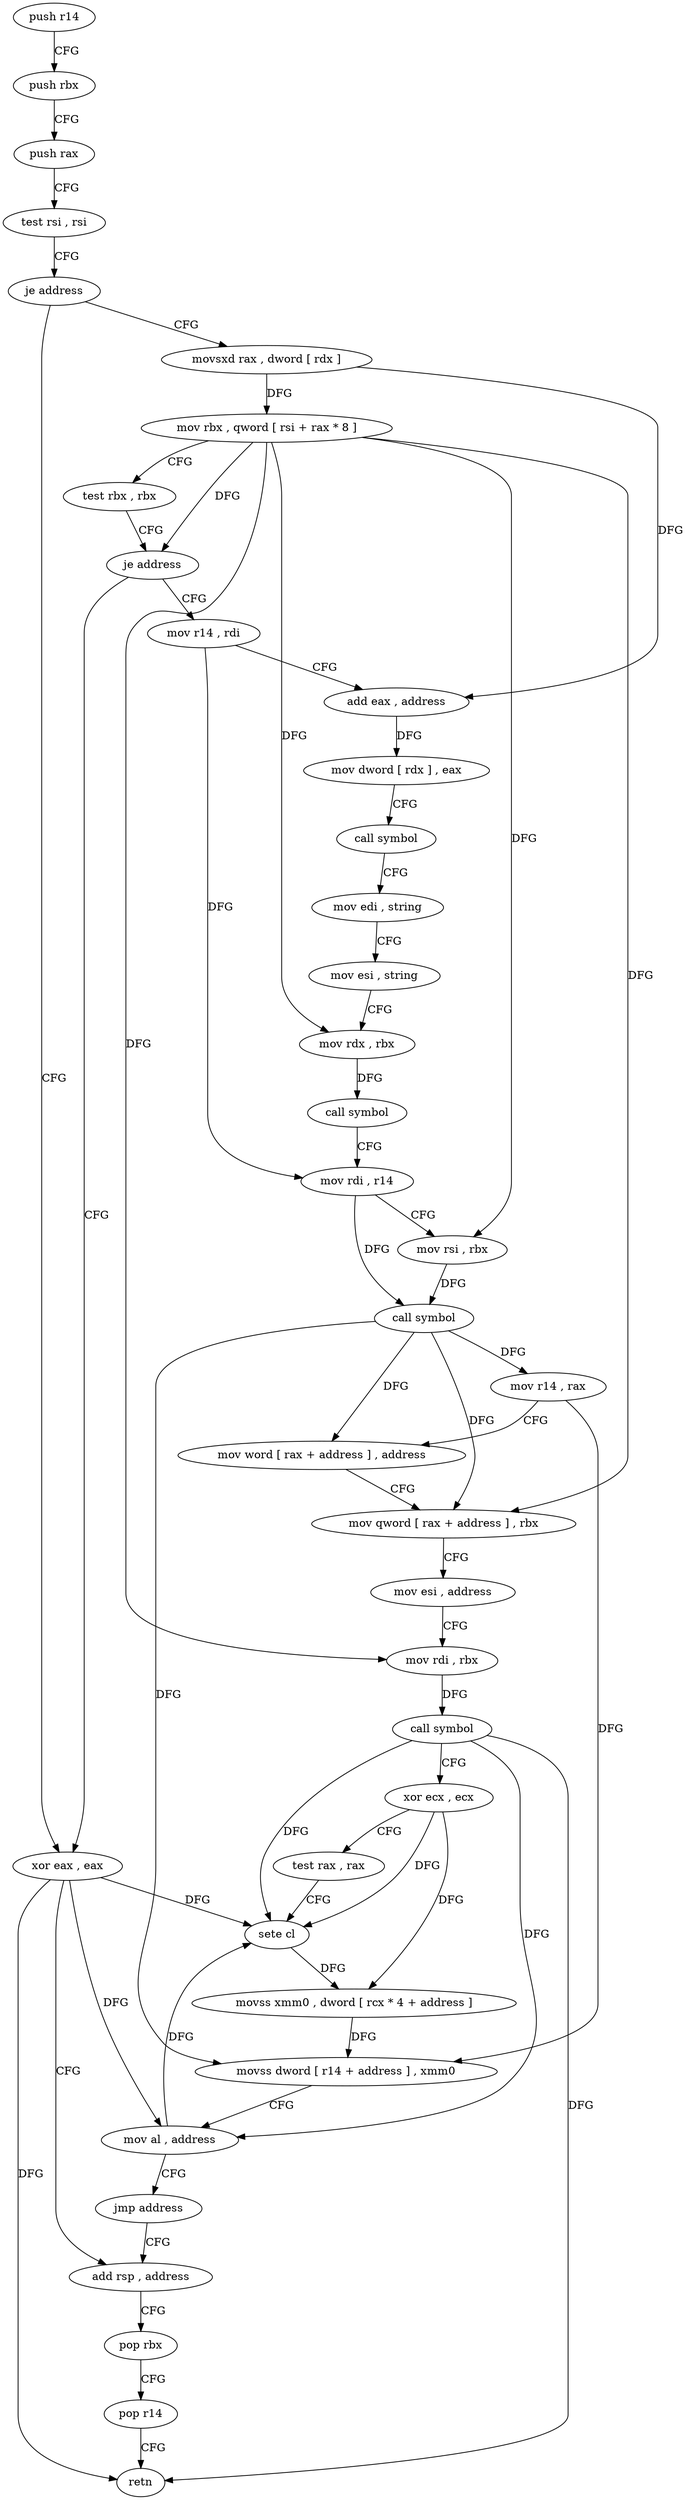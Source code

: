 digraph "func" {
"4246624" [label = "push r14" ]
"4246626" [label = "push rbx" ]
"4246627" [label = "push rax" ]
"4246628" [label = "test rsi , rsi" ]
"4246631" [label = "je address" ]
"4246740" [label = "xor eax , eax" ]
"4246633" [label = "movsxd rax , dword [ rdx ]" ]
"4246742" [label = "add rsp , address" ]
"4246636" [label = "mov rbx , qword [ rsi + rax * 8 ]" ]
"4246640" [label = "test rbx , rbx" ]
"4246643" [label = "je address" ]
"4246645" [label = "mov r14 , rdi" ]
"4246648" [label = "add eax , address" ]
"4246651" [label = "mov dword [ rdx ] , eax" ]
"4246653" [label = "call symbol" ]
"4246658" [label = "mov edi , string" ]
"4246663" [label = "mov esi , string" ]
"4246668" [label = "mov rdx , rbx" ]
"4246671" [label = "call symbol" ]
"4246676" [label = "mov rdi , r14" ]
"4246679" [label = "mov rsi , rbx" ]
"4246682" [label = "call symbol" ]
"4246687" [label = "mov r14 , rax" ]
"4246690" [label = "mov word [ rax + address ] , address" ]
"4246696" [label = "mov qword [ rax + address ] , rbx" ]
"4246700" [label = "mov esi , address" ]
"4246705" [label = "mov rdi , rbx" ]
"4246708" [label = "call symbol" ]
"4246713" [label = "xor ecx , ecx" ]
"4246715" [label = "test rax , rax" ]
"4246718" [label = "sete cl" ]
"4246721" [label = "movss xmm0 , dword [ rcx * 4 + address ]" ]
"4246730" [label = "movss dword [ r14 + address ] , xmm0" ]
"4246736" [label = "mov al , address" ]
"4246738" [label = "jmp address" ]
"4246746" [label = "pop rbx" ]
"4246747" [label = "pop r14" ]
"4246749" [label = "retn" ]
"4246624" -> "4246626" [ label = "CFG" ]
"4246626" -> "4246627" [ label = "CFG" ]
"4246627" -> "4246628" [ label = "CFG" ]
"4246628" -> "4246631" [ label = "CFG" ]
"4246631" -> "4246740" [ label = "CFG" ]
"4246631" -> "4246633" [ label = "CFG" ]
"4246740" -> "4246742" [ label = "CFG" ]
"4246740" -> "4246749" [ label = "DFG" ]
"4246740" -> "4246718" [ label = "DFG" ]
"4246740" -> "4246736" [ label = "DFG" ]
"4246633" -> "4246636" [ label = "DFG" ]
"4246633" -> "4246648" [ label = "DFG" ]
"4246742" -> "4246746" [ label = "CFG" ]
"4246636" -> "4246640" [ label = "CFG" ]
"4246636" -> "4246643" [ label = "DFG" ]
"4246636" -> "4246668" [ label = "DFG" ]
"4246636" -> "4246679" [ label = "DFG" ]
"4246636" -> "4246696" [ label = "DFG" ]
"4246636" -> "4246705" [ label = "DFG" ]
"4246640" -> "4246643" [ label = "CFG" ]
"4246643" -> "4246740" [ label = "CFG" ]
"4246643" -> "4246645" [ label = "CFG" ]
"4246645" -> "4246648" [ label = "CFG" ]
"4246645" -> "4246676" [ label = "DFG" ]
"4246648" -> "4246651" [ label = "DFG" ]
"4246651" -> "4246653" [ label = "CFG" ]
"4246653" -> "4246658" [ label = "CFG" ]
"4246658" -> "4246663" [ label = "CFG" ]
"4246663" -> "4246668" [ label = "CFG" ]
"4246668" -> "4246671" [ label = "DFG" ]
"4246671" -> "4246676" [ label = "CFG" ]
"4246676" -> "4246679" [ label = "CFG" ]
"4246676" -> "4246682" [ label = "DFG" ]
"4246679" -> "4246682" [ label = "DFG" ]
"4246682" -> "4246687" [ label = "DFG" ]
"4246682" -> "4246690" [ label = "DFG" ]
"4246682" -> "4246696" [ label = "DFG" ]
"4246682" -> "4246730" [ label = "DFG" ]
"4246687" -> "4246690" [ label = "CFG" ]
"4246687" -> "4246730" [ label = "DFG" ]
"4246690" -> "4246696" [ label = "CFG" ]
"4246696" -> "4246700" [ label = "CFG" ]
"4246700" -> "4246705" [ label = "CFG" ]
"4246705" -> "4246708" [ label = "DFG" ]
"4246708" -> "4246713" [ label = "CFG" ]
"4246708" -> "4246749" [ label = "DFG" ]
"4246708" -> "4246718" [ label = "DFG" ]
"4246708" -> "4246736" [ label = "DFG" ]
"4246713" -> "4246715" [ label = "CFG" ]
"4246713" -> "4246718" [ label = "DFG" ]
"4246713" -> "4246721" [ label = "DFG" ]
"4246715" -> "4246718" [ label = "CFG" ]
"4246718" -> "4246721" [ label = "DFG" ]
"4246721" -> "4246730" [ label = "DFG" ]
"4246730" -> "4246736" [ label = "CFG" ]
"4246736" -> "4246738" [ label = "CFG" ]
"4246736" -> "4246718" [ label = "DFG" ]
"4246738" -> "4246742" [ label = "CFG" ]
"4246746" -> "4246747" [ label = "CFG" ]
"4246747" -> "4246749" [ label = "CFG" ]
}
